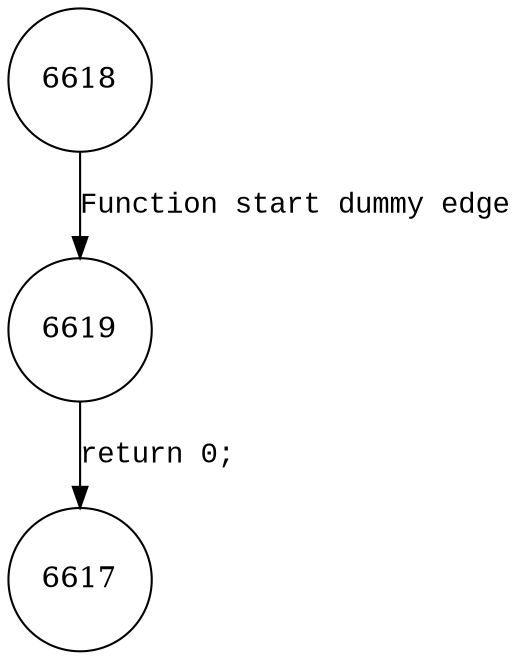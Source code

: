 digraph debug_time {
6618 [shape="circle"]
6619 [shape="circle"]
6617 [shape="circle"]
6618 -> 6619 [label="Function start dummy edge" fontname="Courier New"]
6619 -> 6617 [label="return 0;" fontname="Courier New"]
}